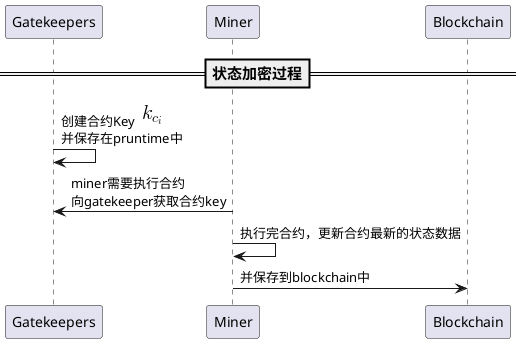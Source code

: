 @startuml  State-Encryption
====状态加密过程==
'节点注册过程 gatekeeper或者miner 这里统称为worker node
Gatekeepers -> Gatekeepers: 创建合约Key <math>k_{c_{i}}</math> \n并保存在pruntime中


'miner 想运行一个合约，先向gatekeeper获取合约key 
Miner -> Gatekeepers: miner需要执行合约 \n向gatekeeper获取合约key


Miner -> Miner: 执行完合约，更新合约最新的状态数据

Miner -> Blockchain: 并保存到blockchain中


@enduml
